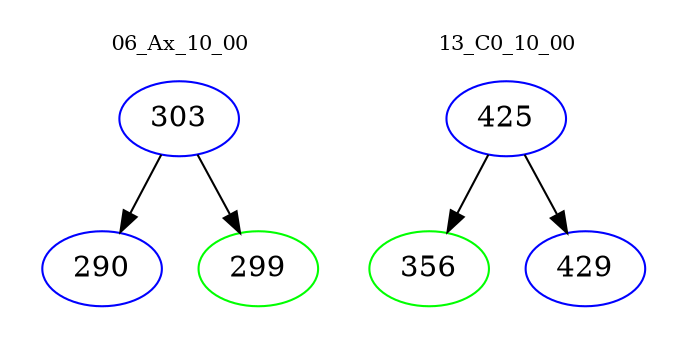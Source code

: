 digraph{
subgraph cluster_0 {
color = white
label = "06_Ax_10_00";
fontsize=10;
T0_303 [label="303", color="blue"]
T0_303 -> T0_290 [color="black"]
T0_290 [label="290", color="blue"]
T0_303 -> T0_299 [color="black"]
T0_299 [label="299", color="green"]
}
subgraph cluster_1 {
color = white
label = "13_C0_10_00";
fontsize=10;
T1_425 [label="425", color="blue"]
T1_425 -> T1_356 [color="black"]
T1_356 [label="356", color="green"]
T1_425 -> T1_429 [color="black"]
T1_429 [label="429", color="blue"]
}
}
